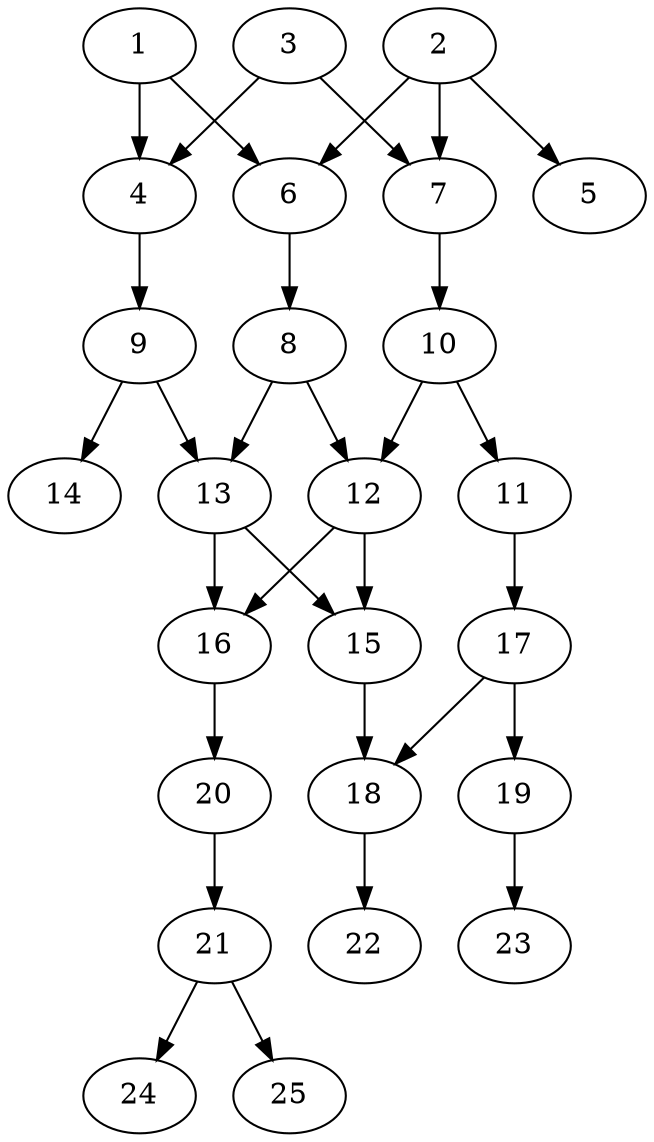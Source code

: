 // DAG automatically generated by daggen at Thu Oct  3 14:00:39 2019
// ./daggen --dot -n 25 --ccr 0.5 --fat 0.5 --regular 0.7 --density 0.5 --mindata 5242880 --maxdata 52428800 
digraph G {
  1 [size="10801152", alpha="0.03", expect_size="5400576"] 
  1 -> 4 [size ="5400576"]
  1 -> 6 [size ="5400576"]
  2 [size="55148544", alpha="0.16", expect_size="27574272"] 
  2 -> 5 [size ="27574272"]
  2 -> 6 [size ="27574272"]
  2 -> 7 [size ="27574272"]
  3 [size="23937024", alpha="0.12", expect_size="11968512"] 
  3 -> 4 [size ="11968512"]
  3 -> 7 [size ="11968512"]
  4 [size="75585536", alpha="0.05", expect_size="37792768"] 
  4 -> 9 [size ="37792768"]
  5 [size="36550656", alpha="0.18", expect_size="18275328"] 
  6 [size="83707904", alpha="0.07", expect_size="41853952"] 
  6 -> 8 [size ="41853952"]
  7 [size="39272448", alpha="0.14", expect_size="19636224"] 
  7 -> 10 [size ="19636224"]
  8 [size="31815680", alpha="0.02", expect_size="15907840"] 
  8 -> 12 [size ="15907840"]
  8 -> 13 [size ="15907840"]
  9 [size="84987904", alpha="0.17", expect_size="42493952"] 
  9 -> 13 [size ="42493952"]
  9 -> 14 [size ="42493952"]
  10 [size="11122688", alpha="0.03", expect_size="5561344"] 
  10 -> 11 [size ="5561344"]
  10 -> 12 [size ="5561344"]
  11 [size="34088960", alpha="0.19", expect_size="17044480"] 
  11 -> 17 [size ="17044480"]
  12 [size="47185920", alpha="0.04", expect_size="23592960"] 
  12 -> 15 [size ="23592960"]
  12 -> 16 [size ="23592960"]
  13 [size="26345472", alpha="0.12", expect_size="13172736"] 
  13 -> 15 [size ="13172736"]
  13 -> 16 [size ="13172736"]
  14 [size="84940800", alpha="0.18", expect_size="42470400"] 
  15 [size="13193216", alpha="0.15", expect_size="6596608"] 
  15 -> 18 [size ="6596608"]
  16 [size="100214784", alpha="0.04", expect_size="50107392"] 
  16 -> 20 [size ="50107392"]
  17 [size="37369856", alpha="0.05", expect_size="18684928"] 
  17 -> 18 [size ="18684928"]
  17 -> 19 [size ="18684928"]
  18 [size="102152192", alpha="0.10", expect_size="51076096"] 
  18 -> 22 [size ="51076096"]
  19 [size="17192960", alpha="0.00", expect_size="8596480"] 
  19 -> 23 [size ="8596480"]
  20 [size="99405824", alpha="0.14", expect_size="49702912"] 
  20 -> 21 [size ="49702912"]
  21 [size="21202944", alpha="0.09", expect_size="10601472"] 
  21 -> 24 [size ="10601472"]
  21 -> 25 [size ="10601472"]
  22 [size="18839552", alpha="0.12", expect_size="9419776"] 
  23 [size="38959104", alpha="0.19", expect_size="19479552"] 
  24 [size="94107648", alpha="0.19", expect_size="47053824"] 
  25 [size="86575104", alpha="0.05", expect_size="43287552"] 
}
